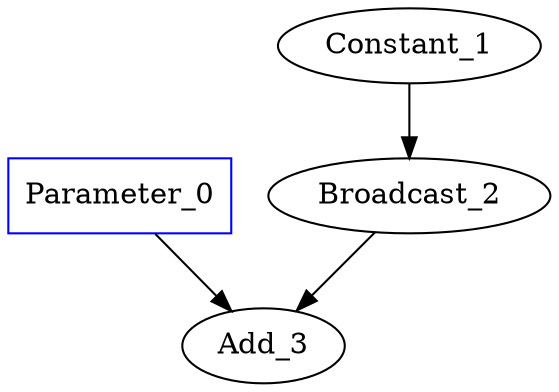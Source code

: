 digraph G {
    Parameter_0 -> Add_3
    Constant_1 -> Broadcast_2
    Broadcast_2 -> Add_3
    Parameter_0 [shape=box color=blue]
    Constant_1 [shape=ellipse color=black]
    Broadcast_2 [shape=ellipse color=black]
    Add_3 [shape=ellipse color=black]
}


